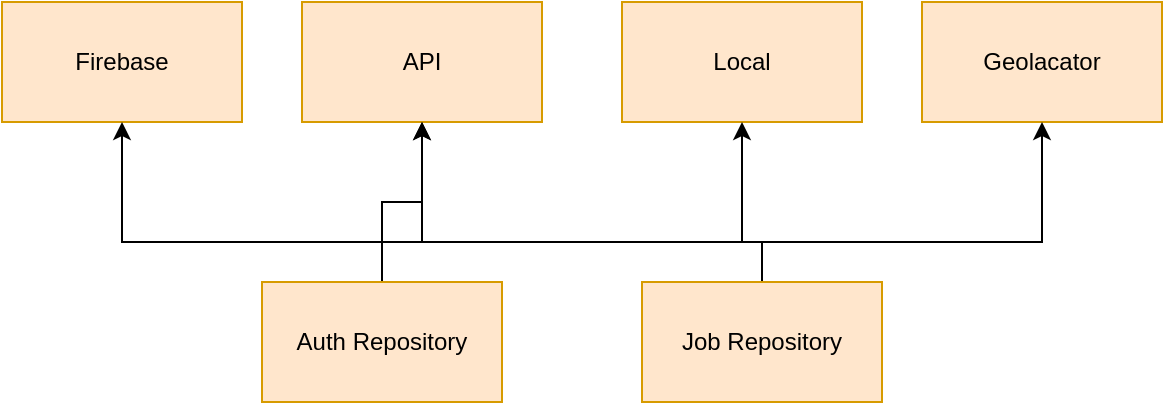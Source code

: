 <mxfile version="21.7.5" type="github">
  <diagram name="Page-1" id="WL2jBlgAj-Xfjlgo9BCT">
    <mxGraphModel dx="1122" dy="718" grid="1" gridSize="10" guides="1" tooltips="1" connect="1" arrows="1" fold="1" page="1" pageScale="1" pageWidth="850" pageHeight="1100" math="0" shadow="0">
      <root>
        <mxCell id="0" />
        <mxCell id="1" parent="0" />
        <mxCell id="SpvRQxd2-rjbcXfiuzuW-1" value="API" style="rounded=0;whiteSpace=wrap;html=1;fillColor=#ffe6cc;strokeColor=#d79b00;" vertex="1" parent="1">
          <mxGeometry x="250" y="250" width="120" height="60" as="geometry" />
        </mxCell>
        <mxCell id="SpvRQxd2-rjbcXfiuzuW-2" value="Local" style="rounded=0;whiteSpace=wrap;html=1;fillColor=#ffe6cc;strokeColor=#d79b00;" vertex="1" parent="1">
          <mxGeometry x="410" y="250" width="120" height="60" as="geometry" />
        </mxCell>
        <mxCell id="SpvRQxd2-rjbcXfiuzuW-3" value="Firebase" style="rounded=0;whiteSpace=wrap;html=1;fillColor=#ffe6cc;strokeColor=#d79b00;" vertex="1" parent="1">
          <mxGeometry x="100" y="250" width="120" height="60" as="geometry" />
        </mxCell>
        <mxCell id="SpvRQxd2-rjbcXfiuzuW-4" value="Geolacator" style="rounded=0;whiteSpace=wrap;html=1;fillColor=#ffe6cc;strokeColor=#d79b00;" vertex="1" parent="1">
          <mxGeometry x="560" y="250" width="120" height="60" as="geometry" />
        </mxCell>
        <mxCell id="SpvRQxd2-rjbcXfiuzuW-7" style="edgeStyle=orthogonalEdgeStyle;rounded=0;orthogonalLoop=1;jettySize=auto;html=1;entryX=0.5;entryY=1;entryDx=0;entryDy=0;" edge="1" parent="1" source="SpvRQxd2-rjbcXfiuzuW-5" target="SpvRQxd2-rjbcXfiuzuW-3">
          <mxGeometry relative="1" as="geometry">
            <Array as="points">
              <mxPoint x="290" y="370" />
              <mxPoint x="160" y="370" />
            </Array>
          </mxGeometry>
        </mxCell>
        <mxCell id="SpvRQxd2-rjbcXfiuzuW-8" style="edgeStyle=orthogonalEdgeStyle;rounded=0;orthogonalLoop=1;jettySize=auto;html=1;" edge="1" parent="1" source="SpvRQxd2-rjbcXfiuzuW-5" target="SpvRQxd2-rjbcXfiuzuW-1">
          <mxGeometry relative="1" as="geometry" />
        </mxCell>
        <mxCell id="SpvRQxd2-rjbcXfiuzuW-9" style="edgeStyle=orthogonalEdgeStyle;rounded=0;orthogonalLoop=1;jettySize=auto;html=1;entryX=0.5;entryY=1;entryDx=0;entryDy=0;" edge="1" parent="1" source="SpvRQxd2-rjbcXfiuzuW-5" target="SpvRQxd2-rjbcXfiuzuW-2">
          <mxGeometry relative="1" as="geometry">
            <Array as="points">
              <mxPoint x="290" y="370" />
              <mxPoint x="470" y="370" />
            </Array>
          </mxGeometry>
        </mxCell>
        <mxCell id="SpvRQxd2-rjbcXfiuzuW-5" value="Auth Repository" style="rounded=0;whiteSpace=wrap;html=1;fillColor=#ffe6cc;strokeColor=#d79b00;" vertex="1" parent="1">
          <mxGeometry x="230" y="390" width="120" height="60" as="geometry" />
        </mxCell>
        <mxCell id="SpvRQxd2-rjbcXfiuzuW-10" style="edgeStyle=orthogonalEdgeStyle;rounded=0;orthogonalLoop=1;jettySize=auto;html=1;entryX=0.5;entryY=1;entryDx=0;entryDy=0;" edge="1" parent="1" source="SpvRQxd2-rjbcXfiuzuW-6" target="SpvRQxd2-rjbcXfiuzuW-1">
          <mxGeometry relative="1" as="geometry">
            <Array as="points">
              <mxPoint x="480" y="370" />
              <mxPoint x="310" y="370" />
            </Array>
          </mxGeometry>
        </mxCell>
        <mxCell id="SpvRQxd2-rjbcXfiuzuW-11" style="edgeStyle=orthogonalEdgeStyle;rounded=0;orthogonalLoop=1;jettySize=auto;html=1;entryX=0.5;entryY=1;entryDx=0;entryDy=0;" edge="1" parent="1" source="SpvRQxd2-rjbcXfiuzuW-6" target="SpvRQxd2-rjbcXfiuzuW-4">
          <mxGeometry relative="1" as="geometry">
            <Array as="points">
              <mxPoint x="480" y="370" />
              <mxPoint x="620" y="370" />
            </Array>
          </mxGeometry>
        </mxCell>
        <mxCell id="SpvRQxd2-rjbcXfiuzuW-6" value="Job Repository" style="rounded=0;whiteSpace=wrap;html=1;fillColor=#ffe6cc;strokeColor=#d79b00;" vertex="1" parent="1">
          <mxGeometry x="420" y="390" width="120" height="60" as="geometry" />
        </mxCell>
      </root>
    </mxGraphModel>
  </diagram>
</mxfile>
